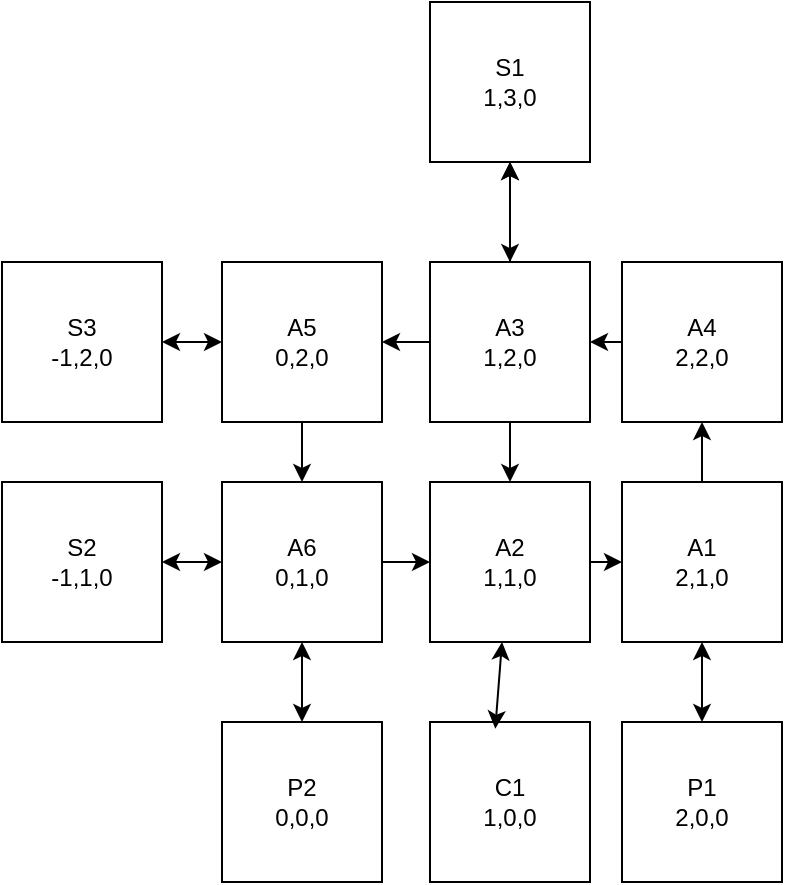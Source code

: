 <mxfile version="28.1.2">
  <diagram name="第 1 页" id="JEbwefXVZyEhOKnGvgZy">
    <mxGraphModel dx="558" dy="820" grid="1" gridSize="10" guides="1" tooltips="1" connect="1" arrows="1" fold="1" page="1" pageScale="1" pageWidth="827" pageHeight="1169" math="0" shadow="0">
      <root>
        <mxCell id="0" />
        <mxCell id="1" parent="0" />
        <mxCell id="um3f6lRmLn3SMNy19XCT-1" value="P2&lt;div&gt;0,0,0&lt;/div&gt;" style="whiteSpace=wrap;html=1;aspect=fixed;" vertex="1" parent="1">
          <mxGeometry x="310" y="370" width="80" height="80" as="geometry" />
        </mxCell>
        <mxCell id="um3f6lRmLn3SMNy19XCT-2" value="C1&lt;div&gt;1,0,0&lt;/div&gt;" style="whiteSpace=wrap;html=1;aspect=fixed;" vertex="1" parent="1">
          <mxGeometry x="414" y="370" width="80" height="80" as="geometry" />
        </mxCell>
        <mxCell id="um3f6lRmLn3SMNy19XCT-4" value="A2&lt;div&gt;1,1,0&lt;/div&gt;" style="whiteSpace=wrap;html=1;aspect=fixed;" vertex="1" parent="1">
          <mxGeometry x="414" y="250" width="80" height="80" as="geometry" />
        </mxCell>
        <mxCell id="um3f6lRmLn3SMNy19XCT-5" value="S2&lt;div&gt;-1,1,0&lt;/div&gt;" style="whiteSpace=wrap;html=1;aspect=fixed;" vertex="1" parent="1">
          <mxGeometry x="200" y="250" width="80" height="80" as="geometry" />
        </mxCell>
        <mxCell id="um3f6lRmLn3SMNy19XCT-6" value="P1&lt;div&gt;2,0,0&lt;/div&gt;" style="whiteSpace=wrap;html=1;aspect=fixed;" vertex="1" parent="1">
          <mxGeometry x="510" y="370" width="80" height="80" as="geometry" />
        </mxCell>
        <mxCell id="um3f6lRmLn3SMNy19XCT-7" value="A1&lt;div&gt;2,1,0&lt;/div&gt;" style="whiteSpace=wrap;html=1;aspect=fixed;" vertex="1" parent="1">
          <mxGeometry x="510" y="250" width="80" height="80" as="geometry" />
        </mxCell>
        <mxCell id="um3f6lRmLn3SMNy19XCT-8" value="A5&lt;div&gt;0,2,0&lt;/div&gt;" style="whiteSpace=wrap;html=1;aspect=fixed;" vertex="1" parent="1">
          <mxGeometry x="310" y="140" width="80" height="80" as="geometry" />
        </mxCell>
        <mxCell id="um3f6lRmLn3SMNy19XCT-10" value="S1&lt;div&gt;1,3,0&lt;/div&gt;" style="whiteSpace=wrap;html=1;aspect=fixed;" vertex="1" parent="1">
          <mxGeometry x="414" y="10" width="80" height="80" as="geometry" />
        </mxCell>
        <mxCell id="um3f6lRmLn3SMNy19XCT-26" value="" style="edgeStyle=orthogonalEdgeStyle;rounded=0;orthogonalLoop=1;jettySize=auto;html=1;" edge="1" parent="1" source="um3f6lRmLn3SMNy19XCT-12" target="um3f6lRmLn3SMNy19XCT-10">
          <mxGeometry relative="1" as="geometry" />
        </mxCell>
        <mxCell id="um3f6lRmLn3SMNy19XCT-12" value="A3&lt;div&gt;1,2,0&lt;/div&gt;" style="whiteSpace=wrap;html=1;aspect=fixed;" vertex="1" parent="1">
          <mxGeometry x="414" y="140" width="80" height="80" as="geometry" />
        </mxCell>
        <mxCell id="um3f6lRmLn3SMNy19XCT-13" value="A4&lt;div&gt;2,2,0&lt;/div&gt;" style="whiteSpace=wrap;html=1;aspect=fixed;" vertex="1" parent="1">
          <mxGeometry x="510" y="140" width="80" height="80" as="geometry" />
        </mxCell>
        <mxCell id="um3f6lRmLn3SMNy19XCT-14" value="S3&lt;div&gt;-1,2,0&lt;/div&gt;" style="whiteSpace=wrap;html=1;aspect=fixed;" vertex="1" parent="1">
          <mxGeometry x="200" y="140" width="80" height="80" as="geometry" />
        </mxCell>
        <mxCell id="um3f6lRmLn3SMNy19XCT-16" value="A6&lt;div&gt;0,1,0&lt;/div&gt;" style="whiteSpace=wrap;html=1;aspect=fixed;" vertex="1" parent="1">
          <mxGeometry x="310" y="250" width="80" height="80" as="geometry" />
        </mxCell>
        <mxCell id="um3f6lRmLn3SMNy19XCT-18" value="" style="endArrow=classic;startArrow=classic;html=1;rounded=0;exitX=0.408;exitY=0.042;exitDx=0;exitDy=0;exitPerimeter=0;" edge="1" parent="1" source="um3f6lRmLn3SMNy19XCT-2">
          <mxGeometry width="50" height="50" relative="1" as="geometry">
            <mxPoint x="410" y="310" as="sourcePoint" />
            <mxPoint x="450" y="330" as="targetPoint" />
          </mxGeometry>
        </mxCell>
        <mxCell id="um3f6lRmLn3SMNy19XCT-21" value="" style="endArrow=classic;startArrow=classic;html=1;rounded=0;exitX=0.5;exitY=0;exitDx=0;exitDy=0;entryX=0.5;entryY=1;entryDx=0;entryDy=0;" edge="1" parent="1" source="um3f6lRmLn3SMNy19XCT-1" target="um3f6lRmLn3SMNy19XCT-16">
          <mxGeometry width="50" height="50" relative="1" as="geometry">
            <mxPoint x="410" y="310" as="sourcePoint" />
            <mxPoint x="460" y="260" as="targetPoint" />
          </mxGeometry>
        </mxCell>
        <mxCell id="um3f6lRmLn3SMNy19XCT-22" value="" style="endArrow=classic;startArrow=classic;html=1;rounded=0;exitX=0.5;exitY=0;exitDx=0;exitDy=0;entryX=0.5;entryY=1;entryDx=0;entryDy=0;" edge="1" parent="1" source="um3f6lRmLn3SMNy19XCT-6" target="um3f6lRmLn3SMNy19XCT-7">
          <mxGeometry width="50" height="50" relative="1" as="geometry">
            <mxPoint x="410" y="310" as="sourcePoint" />
            <mxPoint x="460" y="260" as="targetPoint" />
          </mxGeometry>
        </mxCell>
        <mxCell id="um3f6lRmLn3SMNy19XCT-23" value="" style="endArrow=classic;startArrow=classic;html=1;rounded=0;exitX=1;exitY=0.5;exitDx=0;exitDy=0;entryX=0;entryY=0.5;entryDx=0;entryDy=0;" edge="1" parent="1" source="um3f6lRmLn3SMNy19XCT-5" target="um3f6lRmLn3SMNy19XCT-16">
          <mxGeometry width="50" height="50" relative="1" as="geometry">
            <mxPoint x="410" y="310" as="sourcePoint" />
            <mxPoint x="460" y="260" as="targetPoint" />
          </mxGeometry>
        </mxCell>
        <mxCell id="um3f6lRmLn3SMNy19XCT-24" value="" style="endArrow=classic;startArrow=classic;html=1;rounded=0;exitX=1;exitY=0.5;exitDx=0;exitDy=0;entryX=0;entryY=0.5;entryDx=0;entryDy=0;" edge="1" parent="1" source="um3f6lRmLn3SMNy19XCT-14" target="um3f6lRmLn3SMNy19XCT-8">
          <mxGeometry width="50" height="50" relative="1" as="geometry">
            <mxPoint x="410" y="310" as="sourcePoint" />
            <mxPoint x="460" y="260" as="targetPoint" />
          </mxGeometry>
        </mxCell>
        <mxCell id="um3f6lRmLn3SMNy19XCT-25" value="" style="endArrow=classic;startArrow=classic;html=1;rounded=0;exitX=0.5;exitY=1;exitDx=0;exitDy=0;entryX=0.5;entryY=0;entryDx=0;entryDy=0;" edge="1" parent="1" source="um3f6lRmLn3SMNy19XCT-10" target="um3f6lRmLn3SMNy19XCT-12">
          <mxGeometry width="50" height="50" relative="1" as="geometry">
            <mxPoint x="410" y="310" as="sourcePoint" />
            <mxPoint x="454" y="150" as="targetPoint" />
          </mxGeometry>
        </mxCell>
        <mxCell id="um3f6lRmLn3SMNy19XCT-27" value="" style="endArrow=classic;html=1;rounded=0;exitX=1;exitY=0.5;exitDx=0;exitDy=0;" edge="1" parent="1" source="um3f6lRmLn3SMNy19XCT-16" target="um3f6lRmLn3SMNy19XCT-4">
          <mxGeometry width="50" height="50" relative="1" as="geometry">
            <mxPoint x="410" y="310" as="sourcePoint" />
            <mxPoint x="460" y="260" as="targetPoint" />
          </mxGeometry>
        </mxCell>
        <mxCell id="um3f6lRmLn3SMNy19XCT-29" value="" style="endArrow=classic;html=1;rounded=0;exitX=1;exitY=0.5;exitDx=0;exitDy=0;entryX=0;entryY=0.5;entryDx=0;entryDy=0;" edge="1" parent="1" source="um3f6lRmLn3SMNy19XCT-4" target="um3f6lRmLn3SMNy19XCT-7">
          <mxGeometry width="50" height="50" relative="1" as="geometry">
            <mxPoint x="410" y="310" as="sourcePoint" />
            <mxPoint x="460" y="260" as="targetPoint" />
          </mxGeometry>
        </mxCell>
        <mxCell id="um3f6lRmLn3SMNy19XCT-30" value="" style="endArrow=classic;html=1;rounded=0;exitX=0.5;exitY=0;exitDx=0;exitDy=0;entryX=0.5;entryY=1;entryDx=0;entryDy=0;" edge="1" parent="1" source="um3f6lRmLn3SMNy19XCT-7" target="um3f6lRmLn3SMNy19XCT-13">
          <mxGeometry width="50" height="50" relative="1" as="geometry">
            <mxPoint x="410" y="310" as="sourcePoint" />
            <mxPoint x="460" y="260" as="targetPoint" />
          </mxGeometry>
        </mxCell>
        <mxCell id="um3f6lRmLn3SMNy19XCT-31" value="" style="endArrow=classic;html=1;rounded=0;entryX=1;entryY=0.5;entryDx=0;entryDy=0;exitX=0;exitY=0.5;exitDx=0;exitDy=0;" edge="1" parent="1" source="um3f6lRmLn3SMNy19XCT-13" target="um3f6lRmLn3SMNy19XCT-12">
          <mxGeometry width="50" height="50" relative="1" as="geometry">
            <mxPoint x="410" y="310" as="sourcePoint" />
            <mxPoint x="460" y="260" as="targetPoint" />
          </mxGeometry>
        </mxCell>
        <mxCell id="um3f6lRmLn3SMNy19XCT-32" value="" style="endArrow=classic;html=1;rounded=0;entryX=1;entryY=0.5;entryDx=0;entryDy=0;exitX=0;exitY=0.5;exitDx=0;exitDy=0;" edge="1" parent="1" source="um3f6lRmLn3SMNy19XCT-12" target="um3f6lRmLn3SMNy19XCT-8">
          <mxGeometry width="50" height="50" relative="1" as="geometry">
            <mxPoint x="410" y="310" as="sourcePoint" />
            <mxPoint x="460" y="260" as="targetPoint" />
          </mxGeometry>
        </mxCell>
        <mxCell id="um3f6lRmLn3SMNy19XCT-33" value="" style="endArrow=classic;html=1;rounded=0;entryX=0.5;entryY=0;entryDx=0;entryDy=0;exitX=0.5;exitY=1;exitDx=0;exitDy=0;" edge="1" parent="1" source="um3f6lRmLn3SMNy19XCT-8" target="um3f6lRmLn3SMNy19XCT-16">
          <mxGeometry width="50" height="50" relative="1" as="geometry">
            <mxPoint x="410" y="310" as="sourcePoint" />
            <mxPoint x="460" y="260" as="targetPoint" />
          </mxGeometry>
        </mxCell>
        <mxCell id="um3f6lRmLn3SMNy19XCT-34" value="" style="endArrow=classic;html=1;rounded=0;entryX=0.5;entryY=0;entryDx=0;entryDy=0;exitX=0.5;exitY=1;exitDx=0;exitDy=0;" edge="1" parent="1" source="um3f6lRmLn3SMNy19XCT-12" target="um3f6lRmLn3SMNy19XCT-4">
          <mxGeometry width="50" height="50" relative="1" as="geometry">
            <mxPoint x="410" y="310" as="sourcePoint" />
            <mxPoint x="460" y="260" as="targetPoint" />
          </mxGeometry>
        </mxCell>
      </root>
    </mxGraphModel>
  </diagram>
</mxfile>
